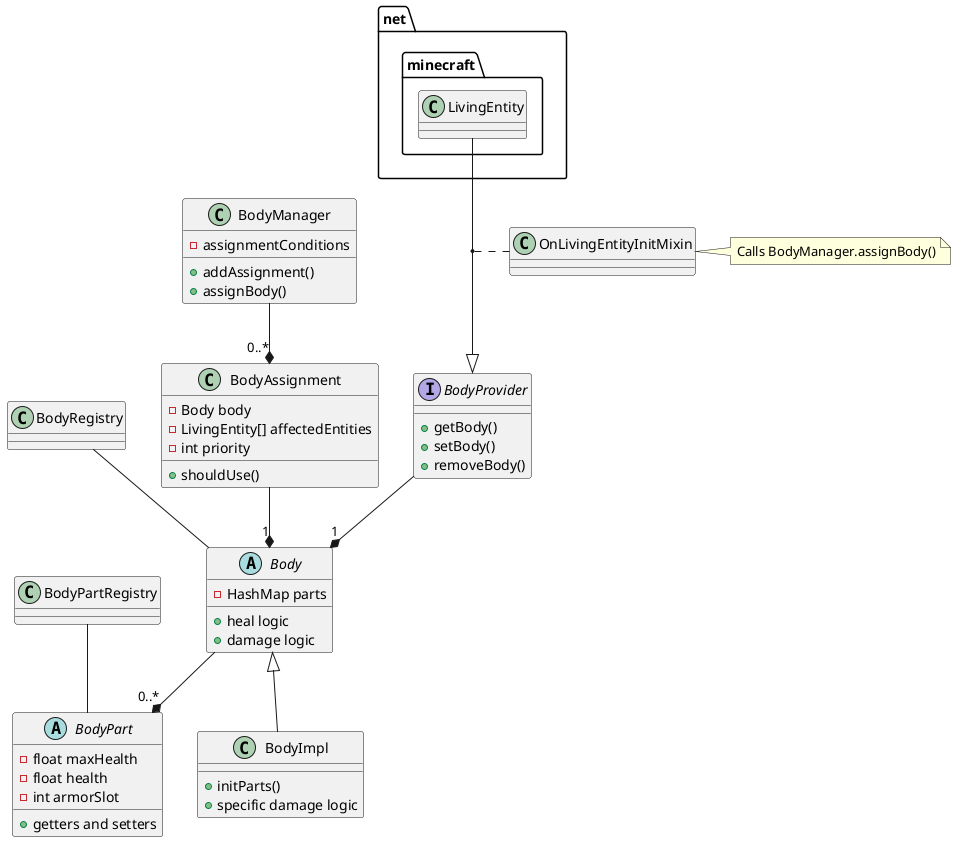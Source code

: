 @startuml
'https://plantuml.com/class-diagram
package net.minecraft{
    class LivingEntity
}

abstract class Body{
    - HashMap parts
    + {method} heal logic
    + {method} damage logic
}
class BodyRegistry{
}
abstract class BodyPart{
    - float maxHealth
    - float health
    - int armorSlot
    + {method}getters and setters
}
class BodyPartRegistry{
}
class BodyImpl extends Body{
    + initParts()
    + {method} specific damage logic
}

class OnLivingEntityInitMixin
note right: Calls BodyManager.assignBody()
class BodyManager{
    - assignmentConditions
    + addAssignment()
    + assignBody()
}
class BodyAssignment{
    - Body body
    - LivingEntity[] affectedEntities
    - int priority
    + shouldUse()
}

interface BodyProvider{
    + getBody()
    + setBody()
    + removeBody()
}

'-------------------------------------------------------------------------'

BodyManager --* "0..*" BodyAssignment
BodyAssignment --* "1" Body

Body --* "0..*" BodyPart
BodyProvider --* "1" Body
LivingEntity --|> BodyProvider
(BodyProvider, LivingEntity) ..  OnLivingEntityInitMixin
BodyRegistry -- Body
BodyPartRegistry -- BodyPart
@enduml